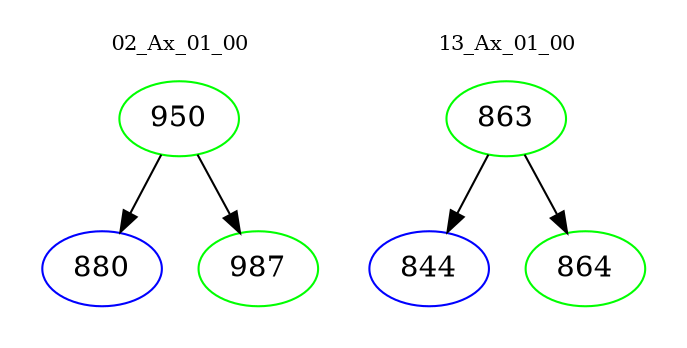 digraph{
subgraph cluster_0 {
color = white
label = "02_Ax_01_00";
fontsize=10;
T0_950 [label="950", color="green"]
T0_950 -> T0_880 [color="black"]
T0_880 [label="880", color="blue"]
T0_950 -> T0_987 [color="black"]
T0_987 [label="987", color="green"]
}
subgraph cluster_1 {
color = white
label = "13_Ax_01_00";
fontsize=10;
T1_863 [label="863", color="green"]
T1_863 -> T1_844 [color="black"]
T1_844 [label="844", color="blue"]
T1_863 -> T1_864 [color="black"]
T1_864 [label="864", color="green"]
}
}
